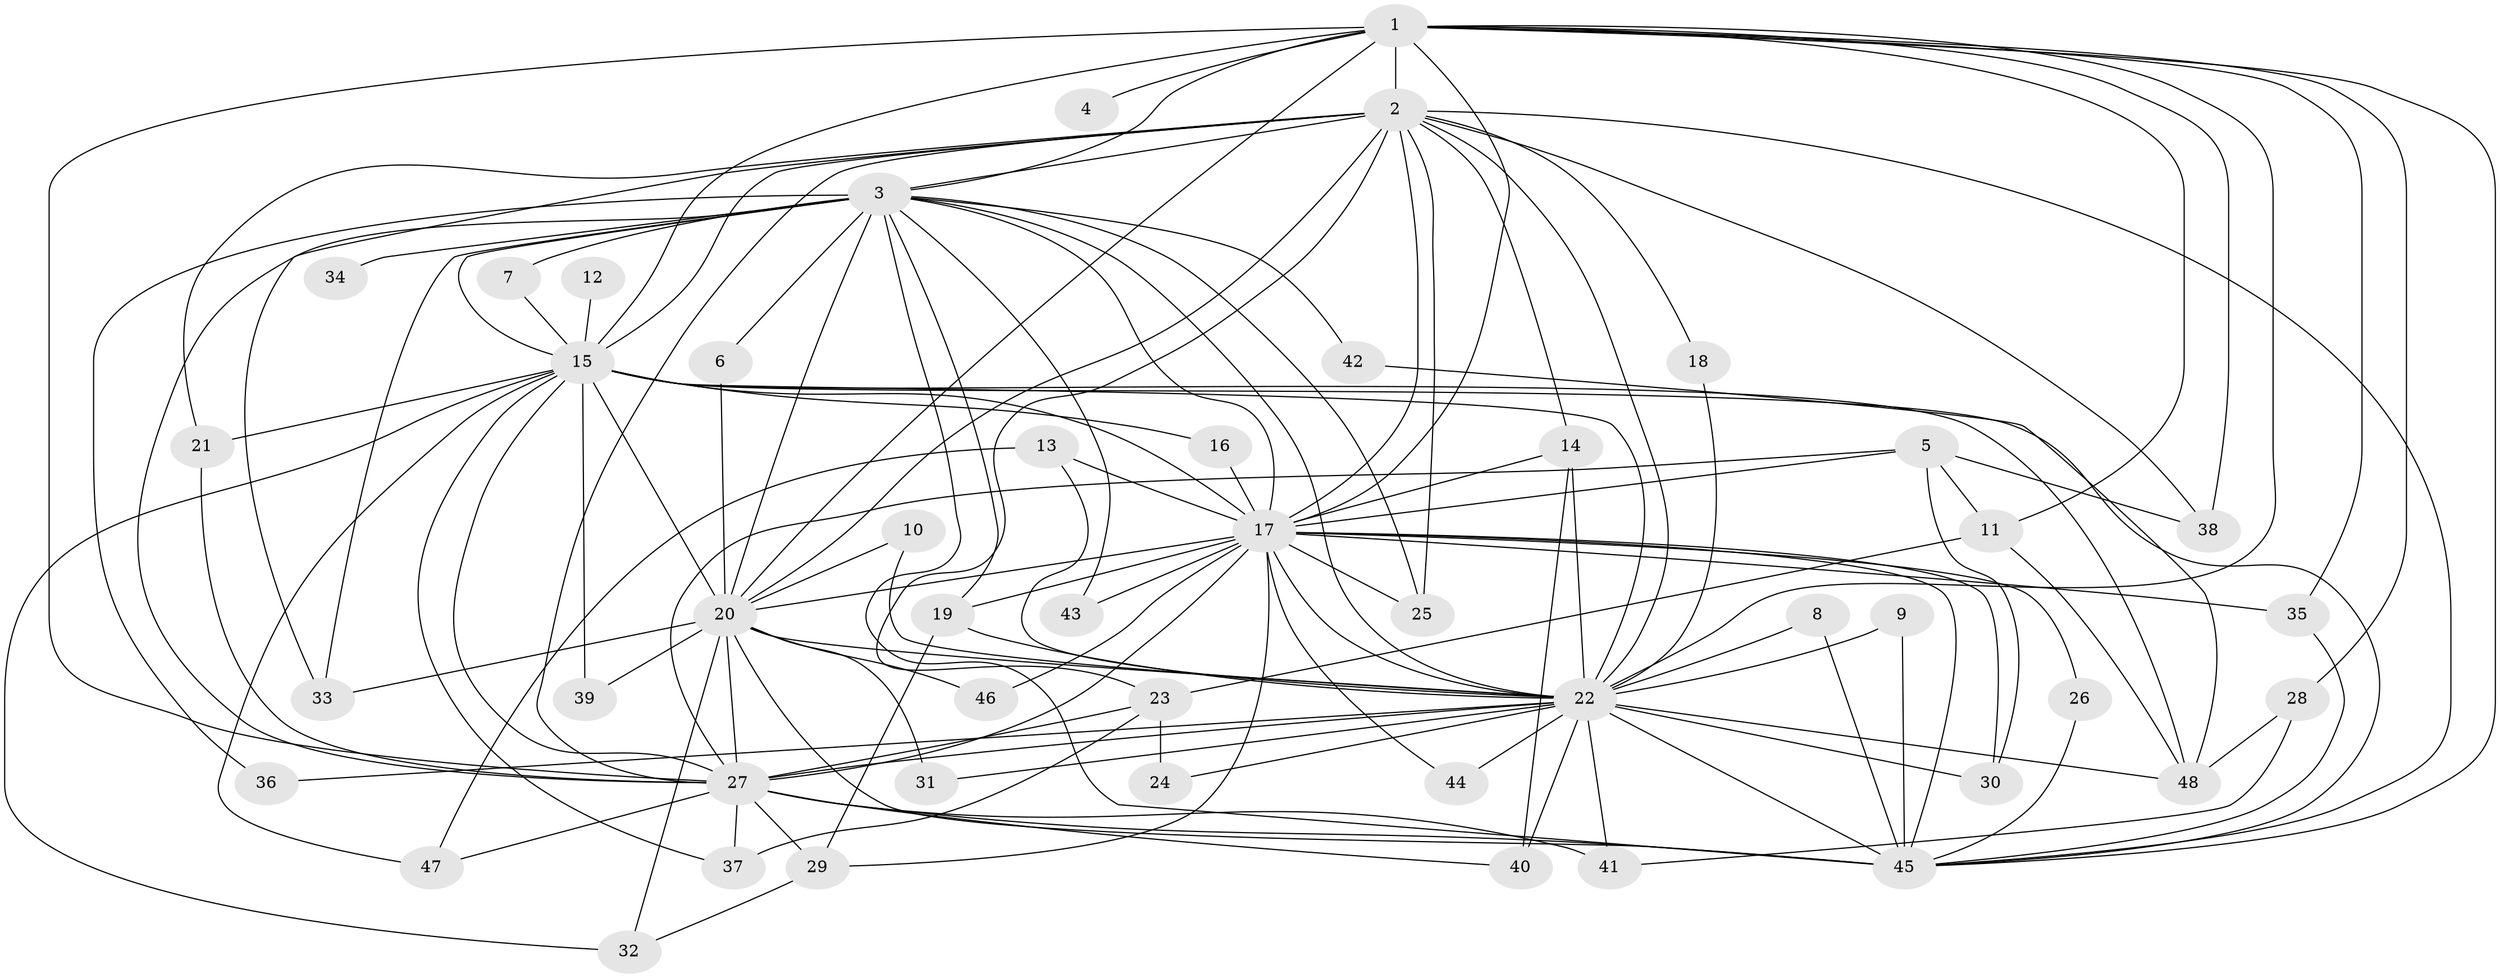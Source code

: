 // original degree distribution, {20: 0.012987012987012988, 26: 0.012987012987012988, 12: 0.012987012987012988, 14: 0.012987012987012988, 24: 0.025974025974025976, 17: 0.012987012987012988, 18: 0.012987012987012988, 22: 0.012987012987012988, 13: 0.012987012987012988, 4: 0.025974025974025976, 2: 0.5454545454545454, 5: 0.025974025974025976, 6: 0.012987012987012988, 3: 0.2597402597402597}
// Generated by graph-tools (version 1.1) at 2025/36/03/04/25 23:36:30]
// undirected, 48 vertices, 127 edges
graph export_dot {
  node [color=gray90,style=filled];
  1;
  2;
  3;
  4;
  5;
  6;
  7;
  8;
  9;
  10;
  11;
  12;
  13;
  14;
  15;
  16;
  17;
  18;
  19;
  20;
  21;
  22;
  23;
  24;
  25;
  26;
  27;
  28;
  29;
  30;
  31;
  32;
  33;
  34;
  35;
  36;
  37;
  38;
  39;
  40;
  41;
  42;
  43;
  44;
  45;
  46;
  47;
  48;
  1 -- 2 [weight=3.0];
  1 -- 3 [weight=2.0];
  1 -- 4 [weight=2.0];
  1 -- 11 [weight=1.0];
  1 -- 15 [weight=2.0];
  1 -- 17 [weight=2.0];
  1 -- 20 [weight=2.0];
  1 -- 22 [weight=2.0];
  1 -- 27 [weight=2.0];
  1 -- 28 [weight=1.0];
  1 -- 35 [weight=1.0];
  1 -- 38 [weight=1.0];
  1 -- 45 [weight=2.0];
  2 -- 3 [weight=1.0];
  2 -- 14 [weight=1.0];
  2 -- 15 [weight=1.0];
  2 -- 17 [weight=1.0];
  2 -- 18 [weight=1.0];
  2 -- 20 [weight=1.0];
  2 -- 21 [weight=1.0];
  2 -- 22 [weight=1.0];
  2 -- 23 [weight=1.0];
  2 -- 25 [weight=1.0];
  2 -- 27 [weight=1.0];
  2 -- 33 [weight=1.0];
  2 -- 38 [weight=1.0];
  2 -- 45 [weight=1.0];
  3 -- 6 [weight=1.0];
  3 -- 7 [weight=1.0];
  3 -- 15 [weight=1.0];
  3 -- 17 [weight=1.0];
  3 -- 19 [weight=1.0];
  3 -- 20 [weight=1.0];
  3 -- 22 [weight=1.0];
  3 -- 25 [weight=1.0];
  3 -- 27 [weight=2.0];
  3 -- 33 [weight=1.0];
  3 -- 34 [weight=1.0];
  3 -- 36 [weight=1.0];
  3 -- 42 [weight=1.0];
  3 -- 43 [weight=1.0];
  3 -- 45 [weight=1.0];
  5 -- 11 [weight=1.0];
  5 -- 17 [weight=1.0];
  5 -- 27 [weight=1.0];
  5 -- 30 [weight=1.0];
  5 -- 38 [weight=1.0];
  6 -- 20 [weight=1.0];
  7 -- 15 [weight=1.0];
  8 -- 22 [weight=1.0];
  8 -- 45 [weight=1.0];
  9 -- 22 [weight=1.0];
  9 -- 45 [weight=1.0];
  10 -- 20 [weight=1.0];
  10 -- 22 [weight=1.0];
  11 -- 23 [weight=1.0];
  11 -- 48 [weight=1.0];
  12 -- 15 [weight=1.0];
  13 -- 17 [weight=2.0];
  13 -- 22 [weight=1.0];
  13 -- 47 [weight=1.0];
  14 -- 17 [weight=1.0];
  14 -- 22 [weight=1.0];
  14 -- 40 [weight=1.0];
  15 -- 16 [weight=1.0];
  15 -- 17 [weight=1.0];
  15 -- 20 [weight=1.0];
  15 -- 21 [weight=1.0];
  15 -- 22 [weight=1.0];
  15 -- 27 [weight=3.0];
  15 -- 32 [weight=1.0];
  15 -- 37 [weight=1.0];
  15 -- 39 [weight=1.0];
  15 -- 45 [weight=1.0];
  15 -- 47 [weight=1.0];
  15 -- 48 [weight=2.0];
  16 -- 17 [weight=1.0];
  17 -- 19 [weight=1.0];
  17 -- 20 [weight=1.0];
  17 -- 22 [weight=1.0];
  17 -- 25 [weight=1.0];
  17 -- 26 [weight=1.0];
  17 -- 27 [weight=2.0];
  17 -- 29 [weight=1.0];
  17 -- 30 [weight=1.0];
  17 -- 35 [weight=1.0];
  17 -- 43 [weight=1.0];
  17 -- 44 [weight=1.0];
  17 -- 45 [weight=1.0];
  17 -- 46 [weight=1.0];
  18 -- 22 [weight=1.0];
  19 -- 22 [weight=1.0];
  19 -- 29 [weight=1.0];
  20 -- 22 [weight=1.0];
  20 -- 27 [weight=2.0];
  20 -- 31 [weight=2.0];
  20 -- 32 [weight=1.0];
  20 -- 33 [weight=1.0];
  20 -- 39 [weight=1.0];
  20 -- 45 [weight=1.0];
  20 -- 46 [weight=1.0];
  21 -- 27 [weight=1.0];
  22 -- 24 [weight=1.0];
  22 -- 27 [weight=2.0];
  22 -- 30 [weight=1.0];
  22 -- 31 [weight=1.0];
  22 -- 36 [weight=1.0];
  22 -- 40 [weight=1.0];
  22 -- 41 [weight=1.0];
  22 -- 44 [weight=2.0];
  22 -- 45 [weight=1.0];
  22 -- 48 [weight=1.0];
  23 -- 24 [weight=1.0];
  23 -- 27 [weight=1.0];
  23 -- 37 [weight=1.0];
  26 -- 45 [weight=1.0];
  27 -- 29 [weight=1.0];
  27 -- 37 [weight=1.0];
  27 -- 40 [weight=1.0];
  27 -- 41 [weight=1.0];
  27 -- 45 [weight=2.0];
  27 -- 47 [weight=1.0];
  28 -- 41 [weight=1.0];
  28 -- 48 [weight=1.0];
  29 -- 32 [weight=1.0];
  35 -- 45 [weight=1.0];
  42 -- 48 [weight=1.0];
}
